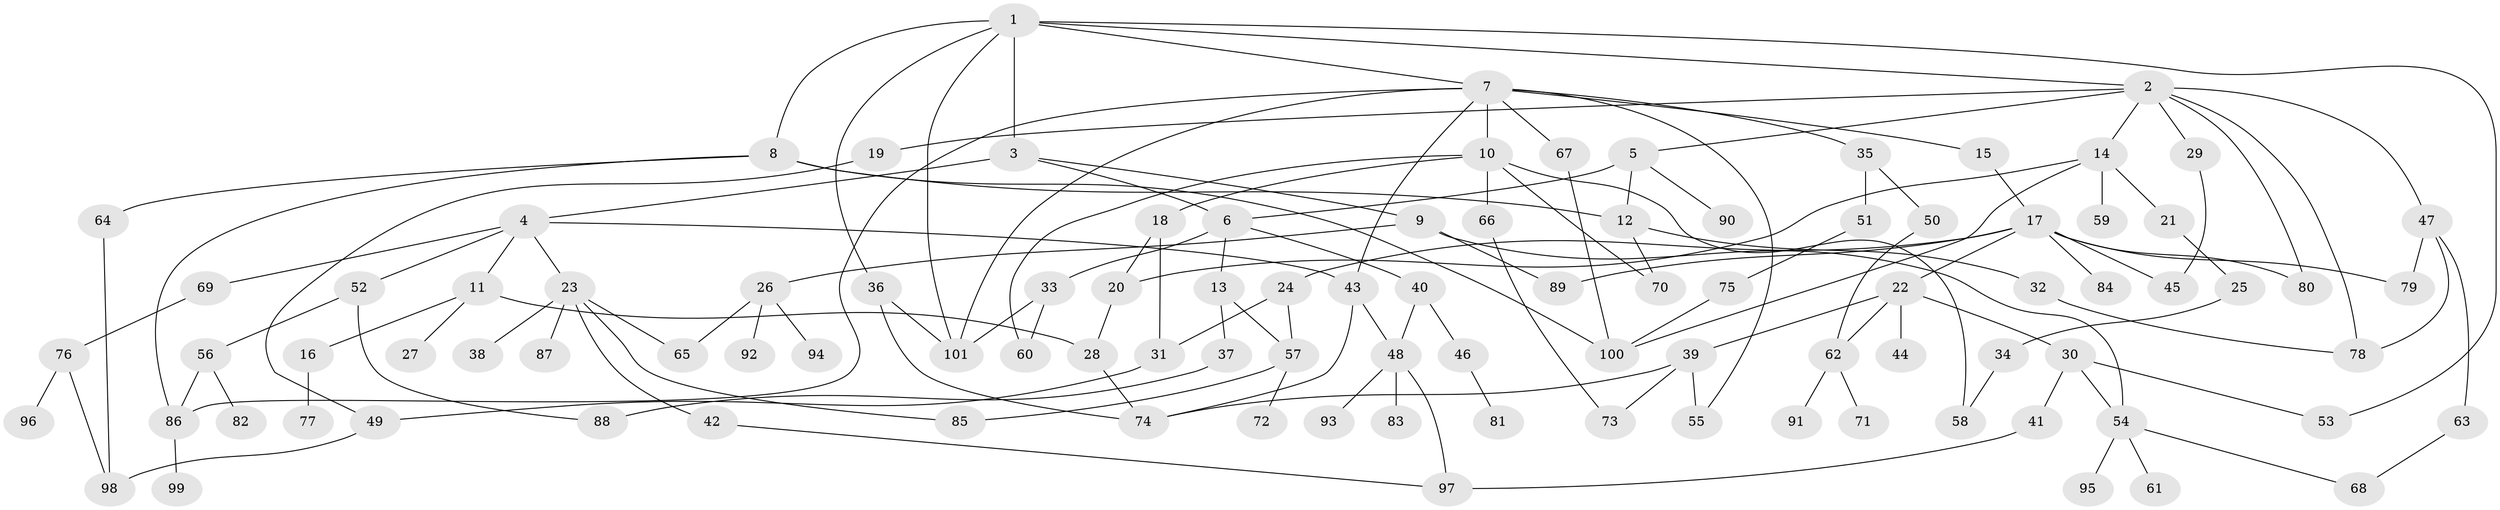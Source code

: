 // Generated by graph-tools (version 1.1) at 2025/10/02/27/25 16:10:51]
// undirected, 101 vertices, 142 edges
graph export_dot {
graph [start="1"]
  node [color=gray90,style=filled];
  1;
  2;
  3;
  4;
  5;
  6;
  7;
  8;
  9;
  10;
  11;
  12;
  13;
  14;
  15;
  16;
  17;
  18;
  19;
  20;
  21;
  22;
  23;
  24;
  25;
  26;
  27;
  28;
  29;
  30;
  31;
  32;
  33;
  34;
  35;
  36;
  37;
  38;
  39;
  40;
  41;
  42;
  43;
  44;
  45;
  46;
  47;
  48;
  49;
  50;
  51;
  52;
  53;
  54;
  55;
  56;
  57;
  58;
  59;
  60;
  61;
  62;
  63;
  64;
  65;
  66;
  67;
  68;
  69;
  70;
  71;
  72;
  73;
  74;
  75;
  76;
  77;
  78;
  79;
  80;
  81;
  82;
  83;
  84;
  85;
  86;
  87;
  88;
  89;
  90;
  91;
  92;
  93;
  94;
  95;
  96;
  97;
  98;
  99;
  100;
  101;
  1 -- 2;
  1 -- 3;
  1 -- 7;
  1 -- 8;
  1 -- 36;
  1 -- 101;
  1 -- 53;
  2 -- 5;
  2 -- 14;
  2 -- 19;
  2 -- 29;
  2 -- 47;
  2 -- 78;
  2 -- 80;
  3 -- 4;
  3 -- 6;
  3 -- 9;
  4 -- 11;
  4 -- 23;
  4 -- 43;
  4 -- 52;
  4 -- 69;
  5 -- 90;
  5 -- 6;
  5 -- 12;
  6 -- 13;
  6 -- 33;
  6 -- 40;
  7 -- 10;
  7 -- 15;
  7 -- 35;
  7 -- 67;
  7 -- 86;
  7 -- 55;
  7 -- 43;
  7 -- 101;
  8 -- 12;
  8 -- 64;
  8 -- 86;
  8 -- 100;
  9 -- 26;
  9 -- 89;
  9 -- 54;
  10 -- 18;
  10 -- 58;
  10 -- 66;
  10 -- 60;
  10 -- 70;
  11 -- 16;
  11 -- 27;
  11 -- 28;
  12 -- 32;
  12 -- 70;
  13 -- 37;
  13 -- 57;
  14 -- 21;
  14 -- 59;
  14 -- 20;
  14 -- 100;
  15 -- 17;
  16 -- 77;
  17 -- 22;
  17 -- 24;
  17 -- 80;
  17 -- 84;
  17 -- 79;
  17 -- 45;
  17 -- 89;
  18 -- 20;
  18 -- 31;
  19 -- 49;
  20 -- 28;
  21 -- 25;
  22 -- 30;
  22 -- 39;
  22 -- 44;
  22 -- 62;
  23 -- 38;
  23 -- 42;
  23 -- 65;
  23 -- 87;
  23 -- 85;
  24 -- 31;
  24 -- 57;
  25 -- 34;
  26 -- 92;
  26 -- 94;
  26 -- 65;
  28 -- 74;
  29 -- 45;
  30 -- 41;
  30 -- 53;
  30 -- 54;
  31 -- 49;
  32 -- 78;
  33 -- 60;
  33 -- 101;
  34 -- 58;
  35 -- 50;
  35 -- 51;
  36 -- 101;
  36 -- 74;
  37 -- 88;
  39 -- 55;
  39 -- 73;
  39 -- 74;
  40 -- 46;
  40 -- 48;
  41 -- 97;
  42 -- 97;
  43 -- 48;
  43 -- 74;
  46 -- 81;
  47 -- 63;
  47 -- 78;
  47 -- 79;
  48 -- 83;
  48 -- 93;
  48 -- 97;
  49 -- 98;
  50 -- 62;
  51 -- 75;
  52 -- 56;
  52 -- 88;
  54 -- 61;
  54 -- 68;
  54 -- 95;
  56 -- 82;
  56 -- 86;
  57 -- 72;
  57 -- 85;
  62 -- 71;
  62 -- 91;
  63 -- 68;
  64 -- 98;
  66 -- 73;
  67 -- 100;
  69 -- 76;
  75 -- 100;
  76 -- 96;
  76 -- 98;
  86 -- 99;
}

